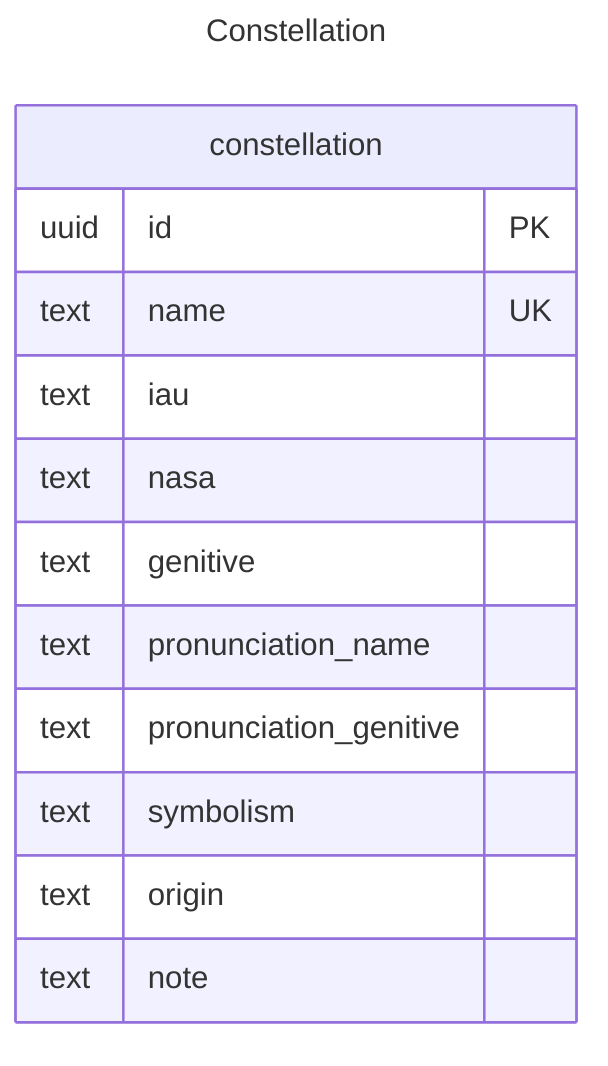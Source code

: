 ---
title: Constellation
---
erDiagram
    %% Constellation
    constellation {
        uuid id PK
        text name UK
        text iau
        text nasa
        text genitive
        text pronunciation_name
        text pronunciation_genitive
        text symbolism
        text origin
        text note
    }